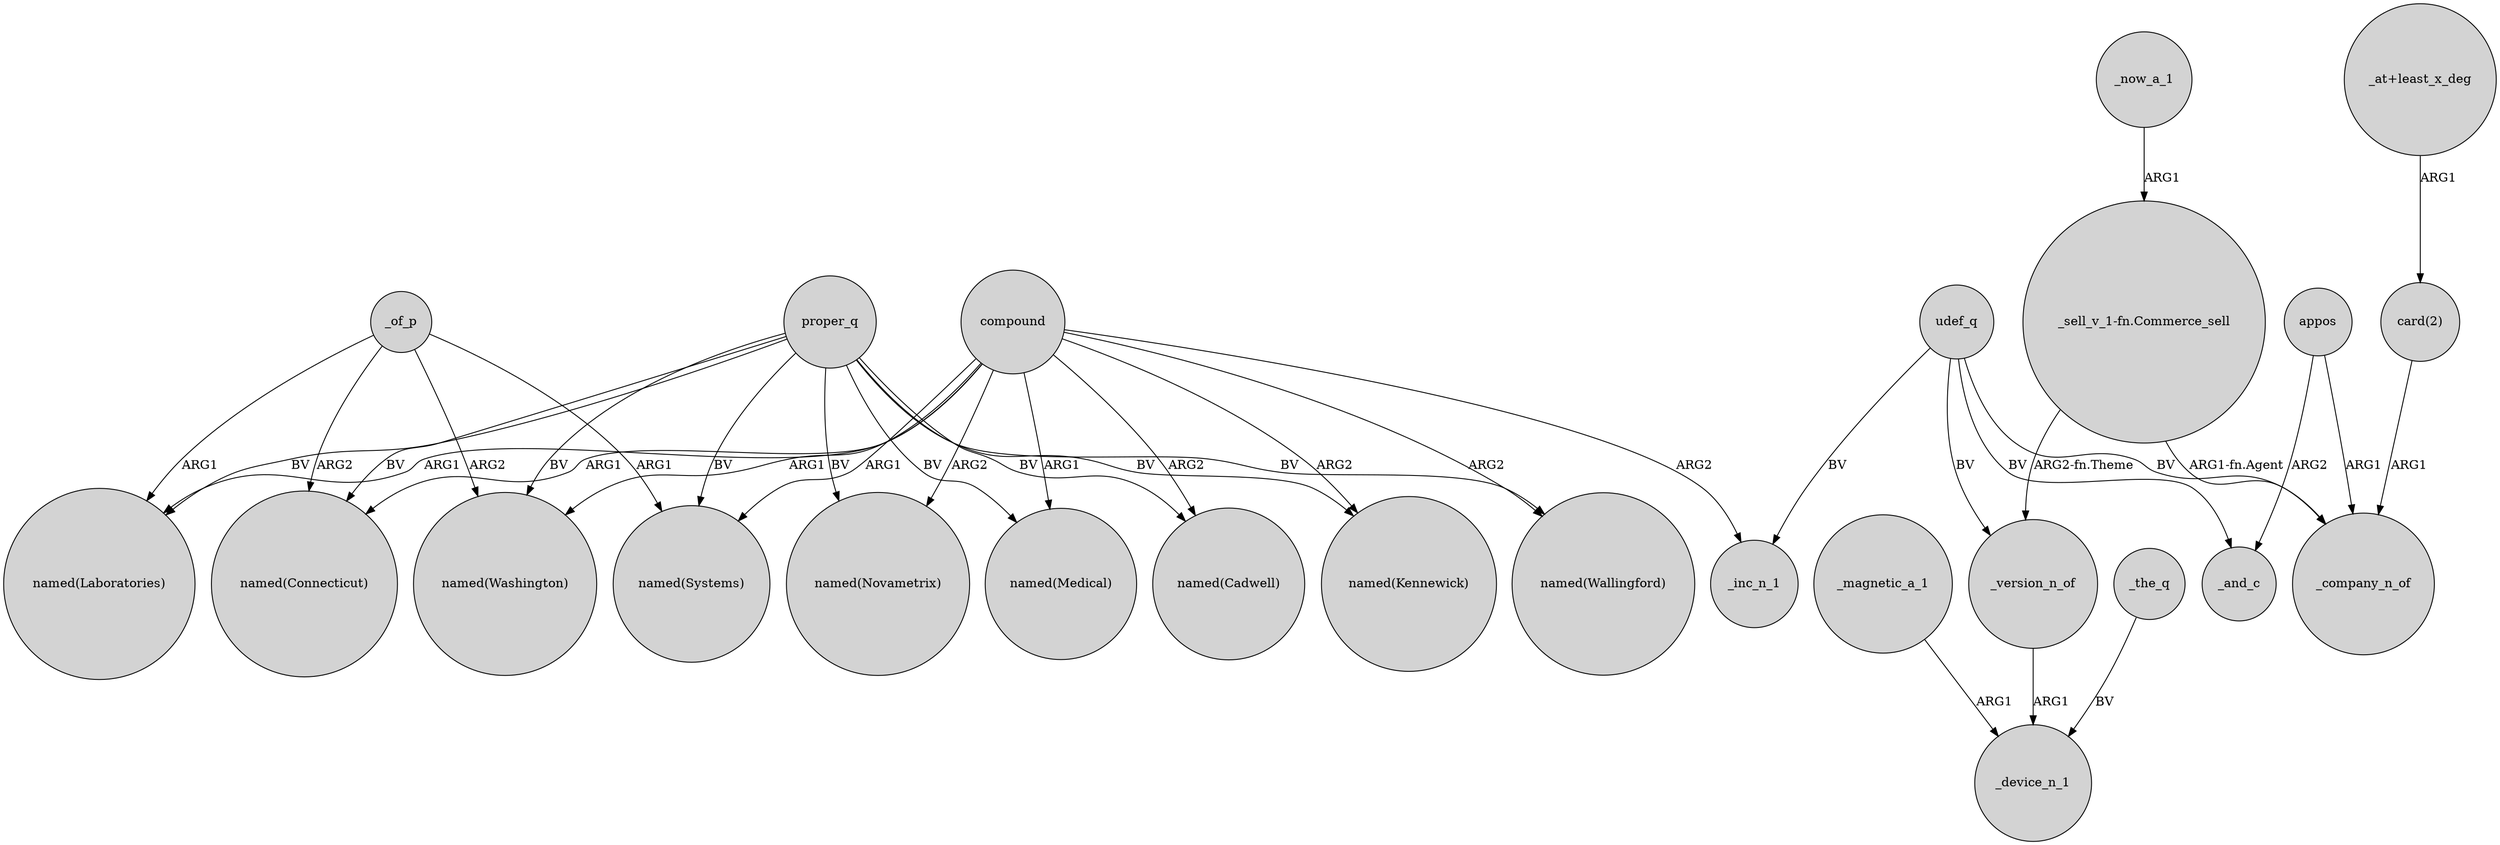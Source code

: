 digraph {
	node [shape=circle style=filled]
	udef_q -> _inc_n_1 [label=BV]
	_of_p -> "named(Washington)" [label=ARG2]
	compound -> "named(Medical)" [label=ARG1]
	compound -> "named(Kennewick)" [label=ARG2]
	proper_q -> "named(Wallingford)" [label=BV]
	_magnetic_a_1 -> _device_n_1 [label=ARG1]
	_of_p -> "named(Laboratories)" [label=ARG1]
	"_at+least_x_deg" -> "card(2)" [label=ARG1]
	compound -> "named(Laboratories)" [label=ARG1]
	proper_q -> "named(Washington)" [label=BV]
	compound -> "named(Cadwell)" [label=ARG2]
	proper_q -> "named(Cadwell)" [label=BV]
	udef_q -> _version_n_of [label=BV]
	compound -> "named(Systems)" [label=ARG1]
	_of_p -> "named(Connecticut)" [label=ARG2]
	appos -> _and_c [label=ARG2]
	"_sell_v_1-fn.Commerce_sell" -> _version_n_of [label="ARG2-fn.Theme"]
	proper_q -> "named(Systems)" [label=BV]
	_of_p -> "named(Systems)" [label=ARG1]
	compound -> "named(Novametrix)" [label=ARG2]
	proper_q -> "named(Laboratories)" [label=BV]
	proper_q -> "named(Medical)" [label=BV]
	"card(2)" -> _company_n_of [label=ARG1]
	appos -> _company_n_of [label=ARG1]
	_now_a_1 -> "_sell_v_1-fn.Commerce_sell" [label=ARG1]
	_version_n_of -> _device_n_1 [label=ARG1]
	compound -> "named(Washington)" [label=ARG1]
	proper_q -> "named(Connecticut)" [label=BV]
	proper_q -> "named(Novametrix)" [label=BV]
	proper_q -> "named(Kennewick)" [label=BV]
	udef_q -> _company_n_of [label=BV]
	udef_q -> _and_c [label=BV]
	_the_q -> _device_n_1 [label=BV]
	compound -> _inc_n_1 [label=ARG2]
	"_sell_v_1-fn.Commerce_sell" -> _company_n_of [label="ARG1-fn.Agent"]
	compound -> "named(Wallingford)" [label=ARG2]
	compound -> "named(Connecticut)" [label=ARG1]
}
